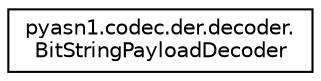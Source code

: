 digraph "Graphical Class Hierarchy"
{
 // LATEX_PDF_SIZE
  edge [fontname="Helvetica",fontsize="10",labelfontname="Helvetica",labelfontsize="10"];
  node [fontname="Helvetica",fontsize="10",shape=record];
  rankdir="LR";
  Node0 [label="pyasn1.codec.der.decoder.\lBitStringPayloadDecoder",height=0.2,width=0.4,color="black", fillcolor="white", style="filled",URL="$classpyasn1_1_1codec_1_1der_1_1decoder_1_1BitStringPayloadDecoder.html",tooltip=" "];
}
